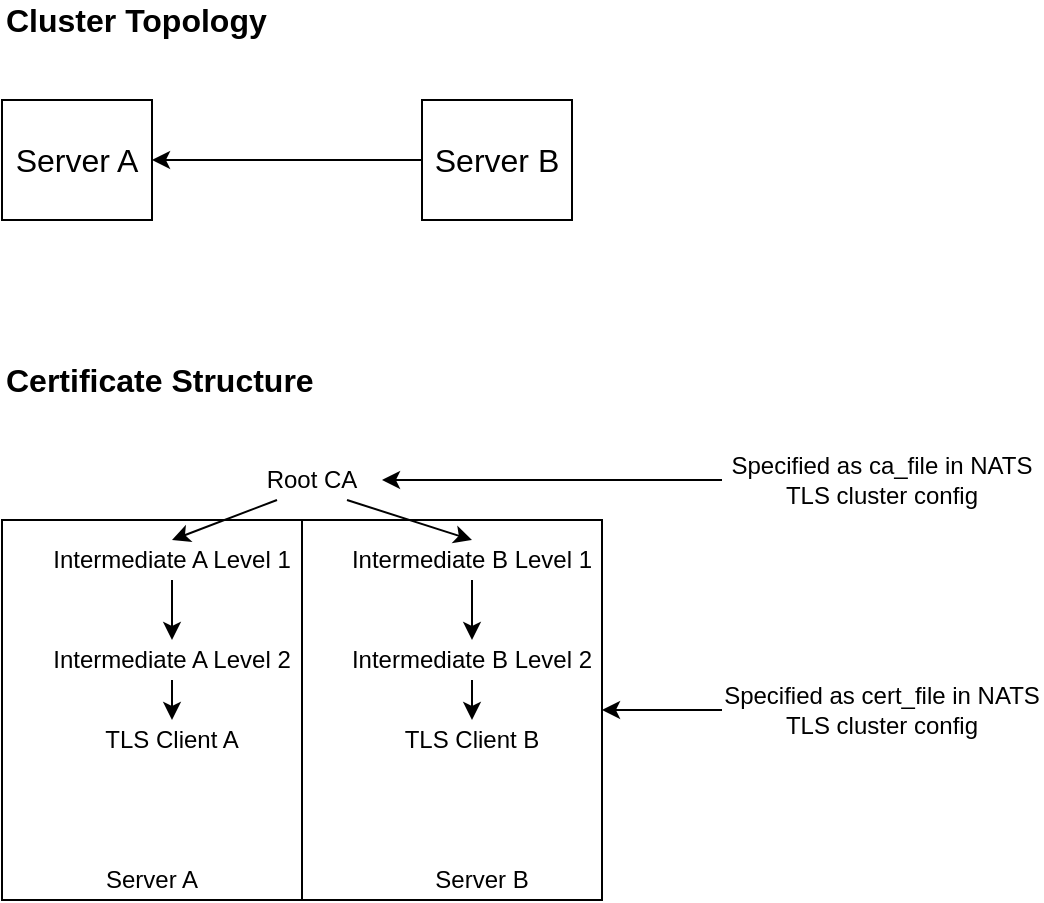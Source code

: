 <mxfile version="13.0.4" type="device"><diagram id="hoqX4c7qyrSlOaTpzG-L" name="Page-1"><mxGraphModel dx="1352" dy="841" grid="1" gridSize="10" guides="1" tooltips="1" connect="1" arrows="1" fold="1" page="1" pageScale="1" pageWidth="850" pageHeight="1100" math="0" shadow="0"><root><mxCell id="0"/><mxCell id="1" parent="0"/><mxCell id="ad4FEIJQxzkA5X9ATNO_-13" value="" style="rounded=0;whiteSpace=wrap;html=1;" vertex="1" parent="1"><mxGeometry x="40" y="320" width="150" height="190" as="geometry"/></mxCell><mxCell id="ad4FEIJQxzkA5X9ATNO_-14" value="" style="rounded=0;whiteSpace=wrap;html=1;" vertex="1" parent="1"><mxGeometry x="190" y="320" width="150" height="190" as="geometry"/></mxCell><mxCell id="ad4FEIJQxzkA5X9ATNO_-1" value="Root CA" style="text;html=1;strokeColor=none;fillColor=none;align=center;verticalAlign=middle;whiteSpace=wrap;rounded=0;" vertex="1" parent="1"><mxGeometry x="160" y="290" width="70" height="20" as="geometry"/></mxCell><mxCell id="ad4FEIJQxzkA5X9ATNO_-2" value="Intermediate A Level 1" style="text;html=1;strokeColor=none;fillColor=none;align=center;verticalAlign=middle;whiteSpace=wrap;rounded=0;" vertex="1" parent="1"><mxGeometry x="60" y="330" width="130" height="20" as="geometry"/></mxCell><mxCell id="ad4FEIJQxzkA5X9ATNO_-3" value="Intermediate B Level 1" style="text;html=1;strokeColor=none;fillColor=none;align=center;verticalAlign=middle;whiteSpace=wrap;rounded=0;" vertex="1" parent="1"><mxGeometry x="210" y="330" width="130" height="20" as="geometry"/></mxCell><mxCell id="ad4FEIJQxzkA5X9ATNO_-4" value="Intermediate A Level 2" style="text;html=1;strokeColor=none;fillColor=none;align=center;verticalAlign=middle;whiteSpace=wrap;rounded=0;" vertex="1" parent="1"><mxGeometry x="60" y="380" width="130" height="20" as="geometry"/></mxCell><mxCell id="ad4FEIJQxzkA5X9ATNO_-5" value="Intermediate B Level 2" style="text;html=1;strokeColor=none;fillColor=none;align=center;verticalAlign=middle;whiteSpace=wrap;rounded=0;" vertex="1" parent="1"><mxGeometry x="210" y="380" width="130" height="20" as="geometry"/></mxCell><mxCell id="ad4FEIJQxzkA5X9ATNO_-6" value="TLS Client A" style="text;html=1;strokeColor=none;fillColor=none;align=center;verticalAlign=middle;whiteSpace=wrap;rounded=0;" vertex="1" parent="1"><mxGeometry x="60" y="420" width="130" height="20" as="geometry"/></mxCell><mxCell id="ad4FEIJQxzkA5X9ATNO_-7" value="TLS Client B" style="text;html=1;strokeColor=none;fillColor=none;align=center;verticalAlign=middle;whiteSpace=wrap;rounded=0;" vertex="1" parent="1"><mxGeometry x="210" y="420" width="130" height="20" as="geometry"/></mxCell><mxCell id="ad4FEIJQxzkA5X9ATNO_-8" value="" style="endArrow=classic;html=1;exitX=0.75;exitY=1;exitDx=0;exitDy=0;entryX=0.5;entryY=0;entryDx=0;entryDy=0;" edge="1" parent="1" source="ad4FEIJQxzkA5X9ATNO_-1" target="ad4FEIJQxzkA5X9ATNO_-3"><mxGeometry width="50" height="50" relative="1" as="geometry"><mxPoint x="470" y="650" as="sourcePoint"/><mxPoint x="520" y="600" as="targetPoint"/></mxGeometry></mxCell><mxCell id="ad4FEIJQxzkA5X9ATNO_-9" value="" style="endArrow=classic;html=1;exitX=0.25;exitY=1;exitDx=0;exitDy=0;entryX=0.5;entryY=0;entryDx=0;entryDy=0;" edge="1" parent="1" source="ad4FEIJQxzkA5X9ATNO_-1" target="ad4FEIJQxzkA5X9ATNO_-2"><mxGeometry width="50" height="50" relative="1" as="geometry"><mxPoint x="222.5" y="320" as="sourcePoint"/><mxPoint x="285" y="340" as="targetPoint"/></mxGeometry></mxCell><mxCell id="ad4FEIJQxzkA5X9ATNO_-10" value="" style="endArrow=classic;html=1;exitX=0.5;exitY=1;exitDx=0;exitDy=0;entryX=0.5;entryY=0;entryDx=0;entryDy=0;" edge="1" parent="1" source="ad4FEIJQxzkA5X9ATNO_-3" target="ad4FEIJQxzkA5X9ATNO_-5"><mxGeometry width="50" height="50" relative="1" as="geometry"><mxPoint x="232.5" y="330" as="sourcePoint"/><mxPoint x="295" y="350" as="targetPoint"/></mxGeometry></mxCell><mxCell id="ad4FEIJQxzkA5X9ATNO_-11" value="" style="endArrow=classic;html=1;exitX=0.5;exitY=1;exitDx=0;exitDy=0;" edge="1" parent="1" source="ad4FEIJQxzkA5X9ATNO_-5" target="ad4FEIJQxzkA5X9ATNO_-7"><mxGeometry width="50" height="50" relative="1" as="geometry"><mxPoint x="330" y="450" as="sourcePoint"/><mxPoint x="285" y="390" as="targetPoint"/></mxGeometry></mxCell><mxCell id="ad4FEIJQxzkA5X9ATNO_-12" value="" style="endArrow=classic;html=1;exitX=0.5;exitY=1;exitDx=0;exitDy=0;entryX=0.5;entryY=0;entryDx=0;entryDy=0;" edge="1" parent="1" source="ad4FEIJQxzkA5X9ATNO_-4" target="ad4FEIJQxzkA5X9ATNO_-6"><mxGeometry width="50" height="50" relative="1" as="geometry"><mxPoint x="295" y="370" as="sourcePoint"/><mxPoint x="295" y="400" as="targetPoint"/></mxGeometry></mxCell><mxCell id="ad4FEIJQxzkA5X9ATNO_-15" value="" style="endArrow=classic;html=1;exitX=0.5;exitY=1;exitDx=0;exitDy=0;" edge="1" parent="1" source="ad4FEIJQxzkA5X9ATNO_-2"><mxGeometry width="50" height="50" relative="1" as="geometry"><mxPoint x="135" y="410" as="sourcePoint"/><mxPoint x="125" y="380" as="targetPoint"/></mxGeometry></mxCell><mxCell id="ad4FEIJQxzkA5X9ATNO_-16" value="Server A" style="text;html=1;strokeColor=none;fillColor=none;align=center;verticalAlign=middle;whiteSpace=wrap;rounded=0;" vertex="1" parent="1"><mxGeometry x="70" y="490" width="90" height="20" as="geometry"/></mxCell><mxCell id="ad4FEIJQxzkA5X9ATNO_-17" value="Server B" style="text;html=1;strokeColor=none;fillColor=none;align=center;verticalAlign=middle;whiteSpace=wrap;rounded=0;" vertex="1" parent="1"><mxGeometry x="235" y="490" width="90" height="20" as="geometry"/></mxCell><mxCell id="ad4FEIJQxzkA5X9ATNO_-18" value="Specified as ca_file in NATS TLS cluster config" style="text;html=1;strokeColor=none;fillColor=none;align=center;verticalAlign=middle;whiteSpace=wrap;rounded=0;" vertex="1" parent="1"><mxGeometry x="400" y="290" width="160" height="20" as="geometry"/></mxCell><mxCell id="ad4FEIJQxzkA5X9ATNO_-19" value="Specified as cert_file in NATS TLS cluster config" style="text;html=1;strokeColor=none;fillColor=none;align=center;verticalAlign=middle;whiteSpace=wrap;rounded=0;" vertex="1" parent="1"><mxGeometry x="400" y="405" width="160" height="20" as="geometry"/></mxCell><mxCell id="ad4FEIJQxzkA5X9ATNO_-20" value="" style="endArrow=classic;html=1;entryX=1;entryY=0.5;entryDx=0;entryDy=0;exitX=0;exitY=0.5;exitDx=0;exitDy=0;" edge="1" parent="1" source="ad4FEIJQxzkA5X9ATNO_-19" target="ad4FEIJQxzkA5X9ATNO_-14"><mxGeometry width="50" height="50" relative="1" as="geometry"><mxPoint x="340" y="580" as="sourcePoint"/><mxPoint x="390" y="530" as="targetPoint"/></mxGeometry></mxCell><mxCell id="ad4FEIJQxzkA5X9ATNO_-21" value="" style="endArrow=classic;html=1;" edge="1" parent="1" target="ad4FEIJQxzkA5X9ATNO_-1"><mxGeometry width="50" height="50" relative="1" as="geometry"><mxPoint x="400" y="300" as="sourcePoint"/><mxPoint x="340" y="299.5" as="targetPoint"/></mxGeometry></mxCell><mxCell id="ad4FEIJQxzkA5X9ATNO_-23" value="Certificate Structure" style="text;html=1;strokeColor=none;fillColor=none;align=left;verticalAlign=middle;whiteSpace=wrap;rounded=0;fontStyle=1;fontSize=16;" vertex="1" parent="1"><mxGeometry x="40" y="240" width="350" height="20" as="geometry"/></mxCell><mxCell id="ad4FEIJQxzkA5X9ATNO_-24" value="Server A" style="rounded=0;whiteSpace=wrap;html=1;fontSize=16;align=center;" vertex="1" parent="1"><mxGeometry x="40" y="110" width="75" height="60" as="geometry"/></mxCell><mxCell id="ad4FEIJQxzkA5X9ATNO_-25" value="Server B" style="rounded=0;whiteSpace=wrap;html=1;fontSize=16;align=center;" vertex="1" parent="1"><mxGeometry x="250" y="110" width="75" height="60" as="geometry"/></mxCell><mxCell id="ad4FEIJQxzkA5X9ATNO_-26" value="" style="endArrow=classic;html=1;fontSize=16;entryX=1;entryY=0.5;entryDx=0;entryDy=0;exitX=0;exitY=0.5;exitDx=0;exitDy=0;" edge="1" parent="1" source="ad4FEIJQxzkA5X9ATNO_-25" target="ad4FEIJQxzkA5X9ATNO_-24"><mxGeometry width="50" height="50" relative="1" as="geometry"><mxPoint x="175" y="310" as="sourcePoint"/><mxPoint x="225" y="260" as="targetPoint"/></mxGeometry></mxCell><mxCell id="ad4FEIJQxzkA5X9ATNO_-27" value="Cluster Topology" style="text;html=1;strokeColor=none;fillColor=none;align=left;verticalAlign=middle;whiteSpace=wrap;rounded=0;fontStyle=1;fontSize=16;" vertex="1" parent="1"><mxGeometry x="40" y="60" width="350" height="20" as="geometry"/></mxCell></root></mxGraphModel></diagram></mxfile>